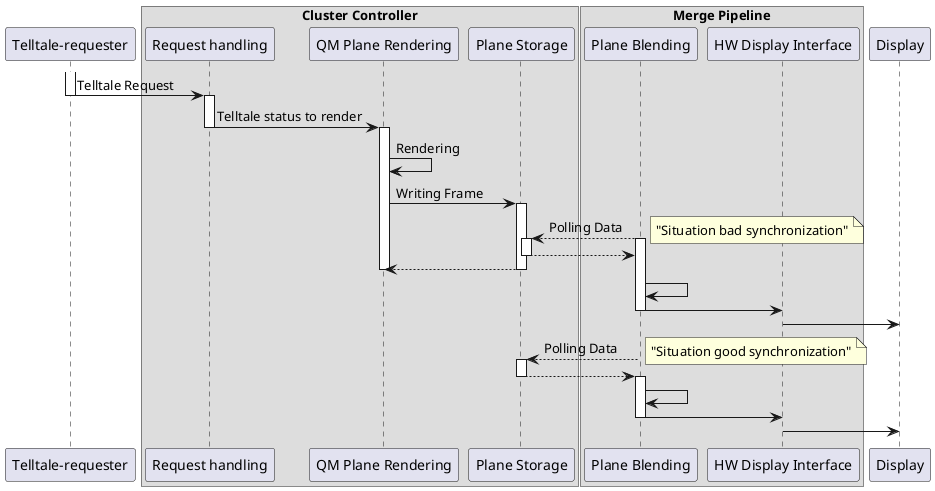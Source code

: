 @startuml
'skinparam wrapWidth 200
participant "Telltale-requester" as TR

box "Cluster Controller"
participant "Request handling"  as Request_handling order 5
participant "QM Plane Rendering" as Rendering_QM order 10
participant "Plane Storage" as Plane_storage order 15
end box
box "Merge Pipeline"
'participant "Configuration Data" as Configuration_data order 35
participant "Plane Blending" as Plane_blending order 35
participant "HW Display Interface" as Display_Interface order 35
end box

participant "Display" as Display order 35
'participant "Backlight" as Backlight order 40

activate TR
TR -> Request_handling : Telltale Request
deactivate TR 

activate Request_handling 
Request_handling -> Rendering_QM : Telltale status to render
deactivate Request_handling 

activate Rendering_QM 
Rendering_QM -> Rendering_QM : Rendering
Rendering_QM -> Plane_storage : Writing Frame

activate Plane_storage

' Polling while frame is written
Plane_blending --> Plane_storage : Polling Data
note right: "Situation bad synchronization"
activate Plane_storage
activate Plane_blending
Plane_storage --> Plane_blending
deactivate Plane_storage
Plane_storage --> Rendering_QM 
deactivate Rendering_QM
deactivate Plane_storage

Plane_blending -> Plane_blending
Plane_blending -> Display_Interface
deactivate Plane_blending
deactivate Plane_storage
Display_Interface-> Display

Plane_blending --> Plane_storage : Polling Data
note right: "Situation good synchronization"
activate Plane_storage
Plane_storage --> Plane_blending
deactivate Plane_storage

activate Plane_blending
Plane_blending -> Plane_blending
Plane_blending -> Display_Interface
deactivate Plane_blending

Display_Interface-> Display




' activate "Display"
' activate "Telltale-requester"
' activate "Request handling"
' activate "Watchdog"
' "Telltale-requester" -> "Request handling" : Telltale request
' activate "Safety-Signal-source"
' "Request handling" -> "Safety-Signal-source": Telltale request
' deactivate "Telltale-requester"

' "Request handling" -> "QT-Application" : Telltale request
' activate "QT-Application"
' "QT-Application" -> "QT-Application" : Render Image

' "QT-Application" -> "Display": Image_out
' deactivate "QT-Application"
' "Display" ->  "Safety-Signal-source" : Image_in
' "Safety-Signal-source" -> "Safety-Signal-source" : Check E2E

' deactivate "Request handling"
' "Safety-Signal-source" -> "Safety-Signal-source": Determine  Safety status
' alt E2E miss or Safety status false
' "Safety-Signal-source" -> "Safety-App": Send cyclic Safety status Message requesting safe state
' else 
' "Safety-Signal-source" -> "Safety-App": Send cyclic Safety status Message
' end
' deactivate "Safety-Signal-source"
' activate "Safety-App"
' "Safety-App" -> "Safety-App": Check E2E
' alt E2E check passes
' "Safety-App" -> "Safety-App": Check Safety Signal
' alt Safety signal OK
' "Safety-App" -> "Watchdog": Pet watchdog
' "Watchdog" -> "Watchdog": watchdog check
' else Safety signal NOK
' "Watchdog" -> "Watchdog": watchdog check
' "Watchdog" -> "Backlight": kill Backlight
' end
' else E2E miss
' "Watchdog" -> "Watchdog": watchdog check
' "Watchdog" -> "Backlight": kill Backlight
' end
@enduml